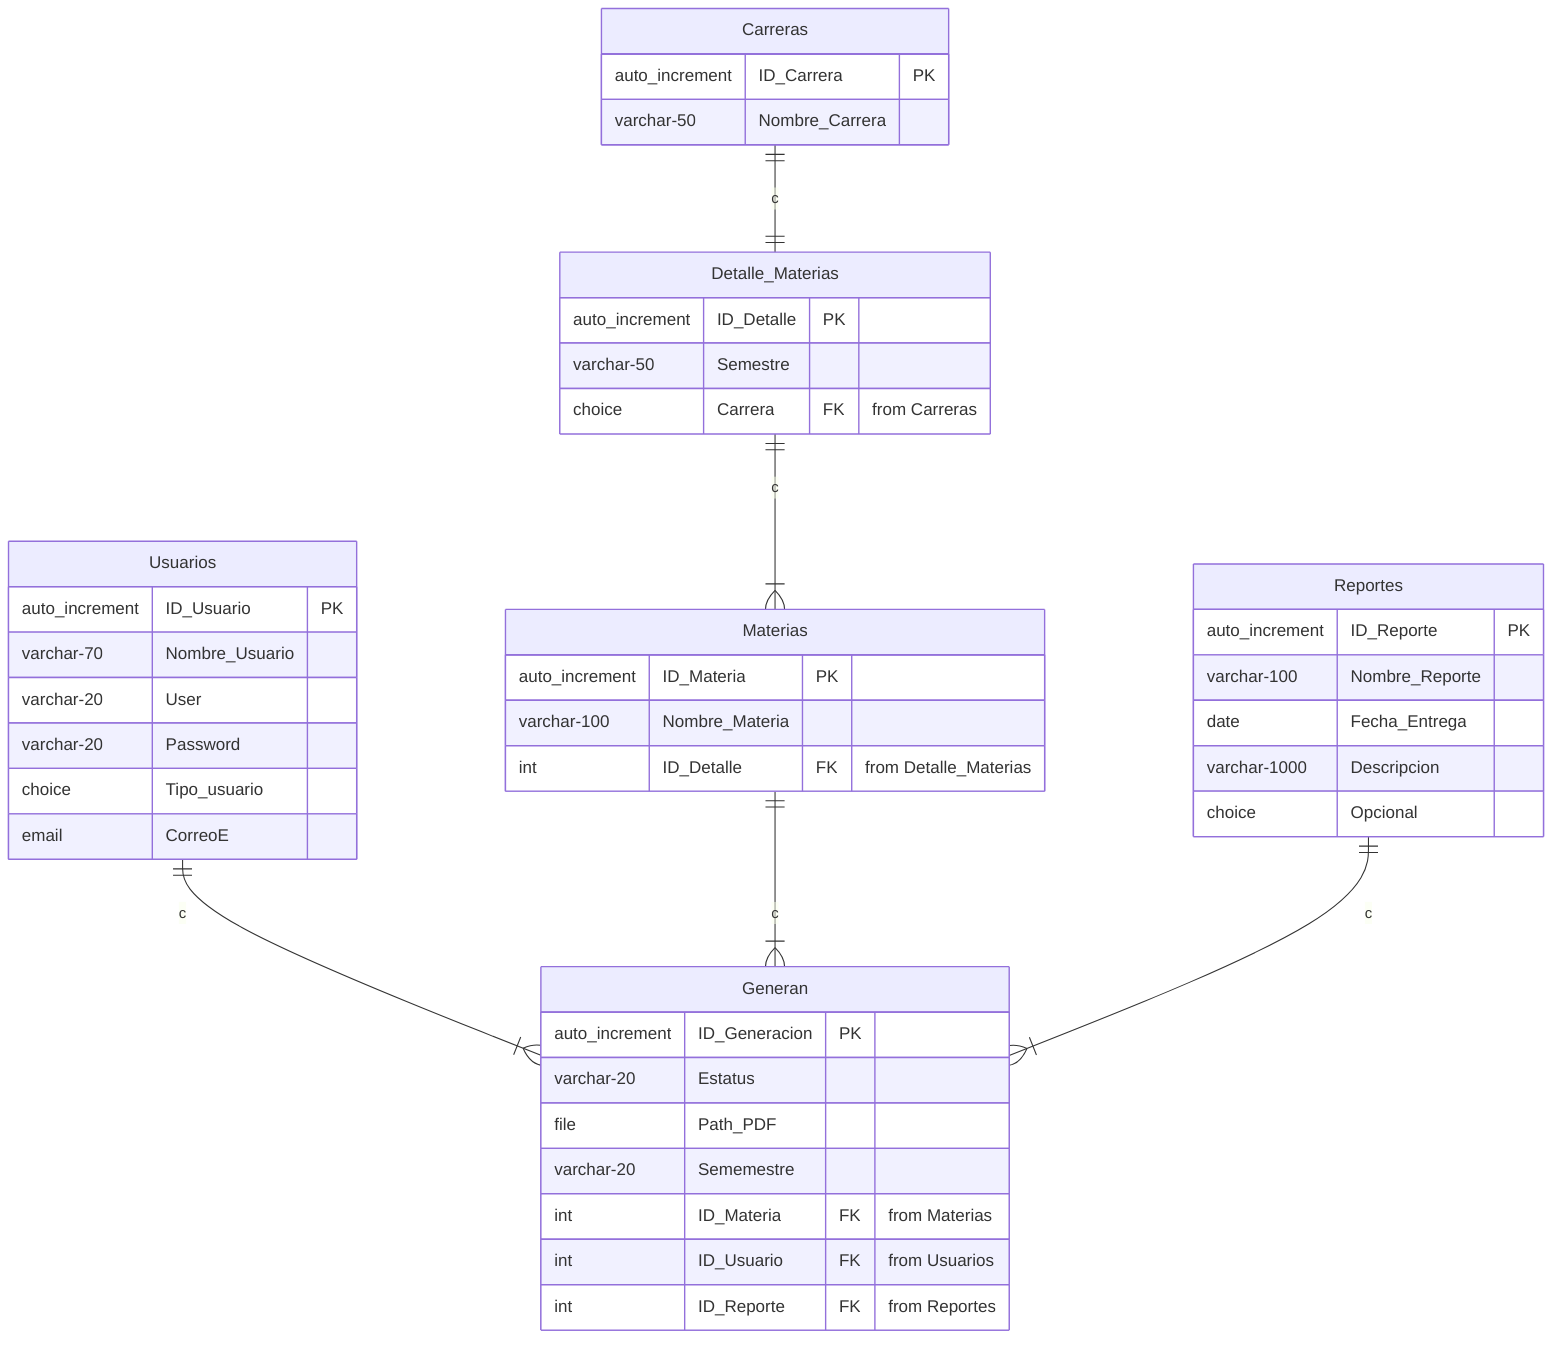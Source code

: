 erDiagram

Usuarios {
    auto_increment ID_Usuario PK
    varchar-70 Nombre_Usuario
    varchar-20 User
    varchar-20 Password
    choice Tipo_usuario
    email CorreoE
}

Reportes {
    auto_increment ID_Reporte PK
    varchar-100 Nombre_Reporte
    date Fecha_Entrega
    varchar-1000 Descripcion
    choice Opcional
} 

Materias {
    auto_increment ID_Materia PK
    varchar-100 Nombre_Materia
    int ID_Detalle FK "from Detalle_Materias"
}

Detalle_Materias{
    auto_increment ID_Detalle PK
    varchar-50 Semestre
    choice Carrera FK "from Carreras"
}

Generan {
    auto_increment ID_Generacion PK
    varchar-20 Estatus
    file Path_PDF
    varchar-20 Sememestre
    int ID_Materia FK "from Materias"
    int ID_Usuario FK "from Usuarios"
    int ID_Reporte FK "from Reportes"
}

Carreras {
    auto_increment ID_Carrera PK
    varchar-50 Nombre_Carrera
}


Usuarios ||--|{ Generan: c 
Materias ||--|{ Generan: c 
Reportes ||--|{ Generan: c
Detalle_Materias ||--|{ Materias: c
Carreras ||--|| Detalle_Materias: c